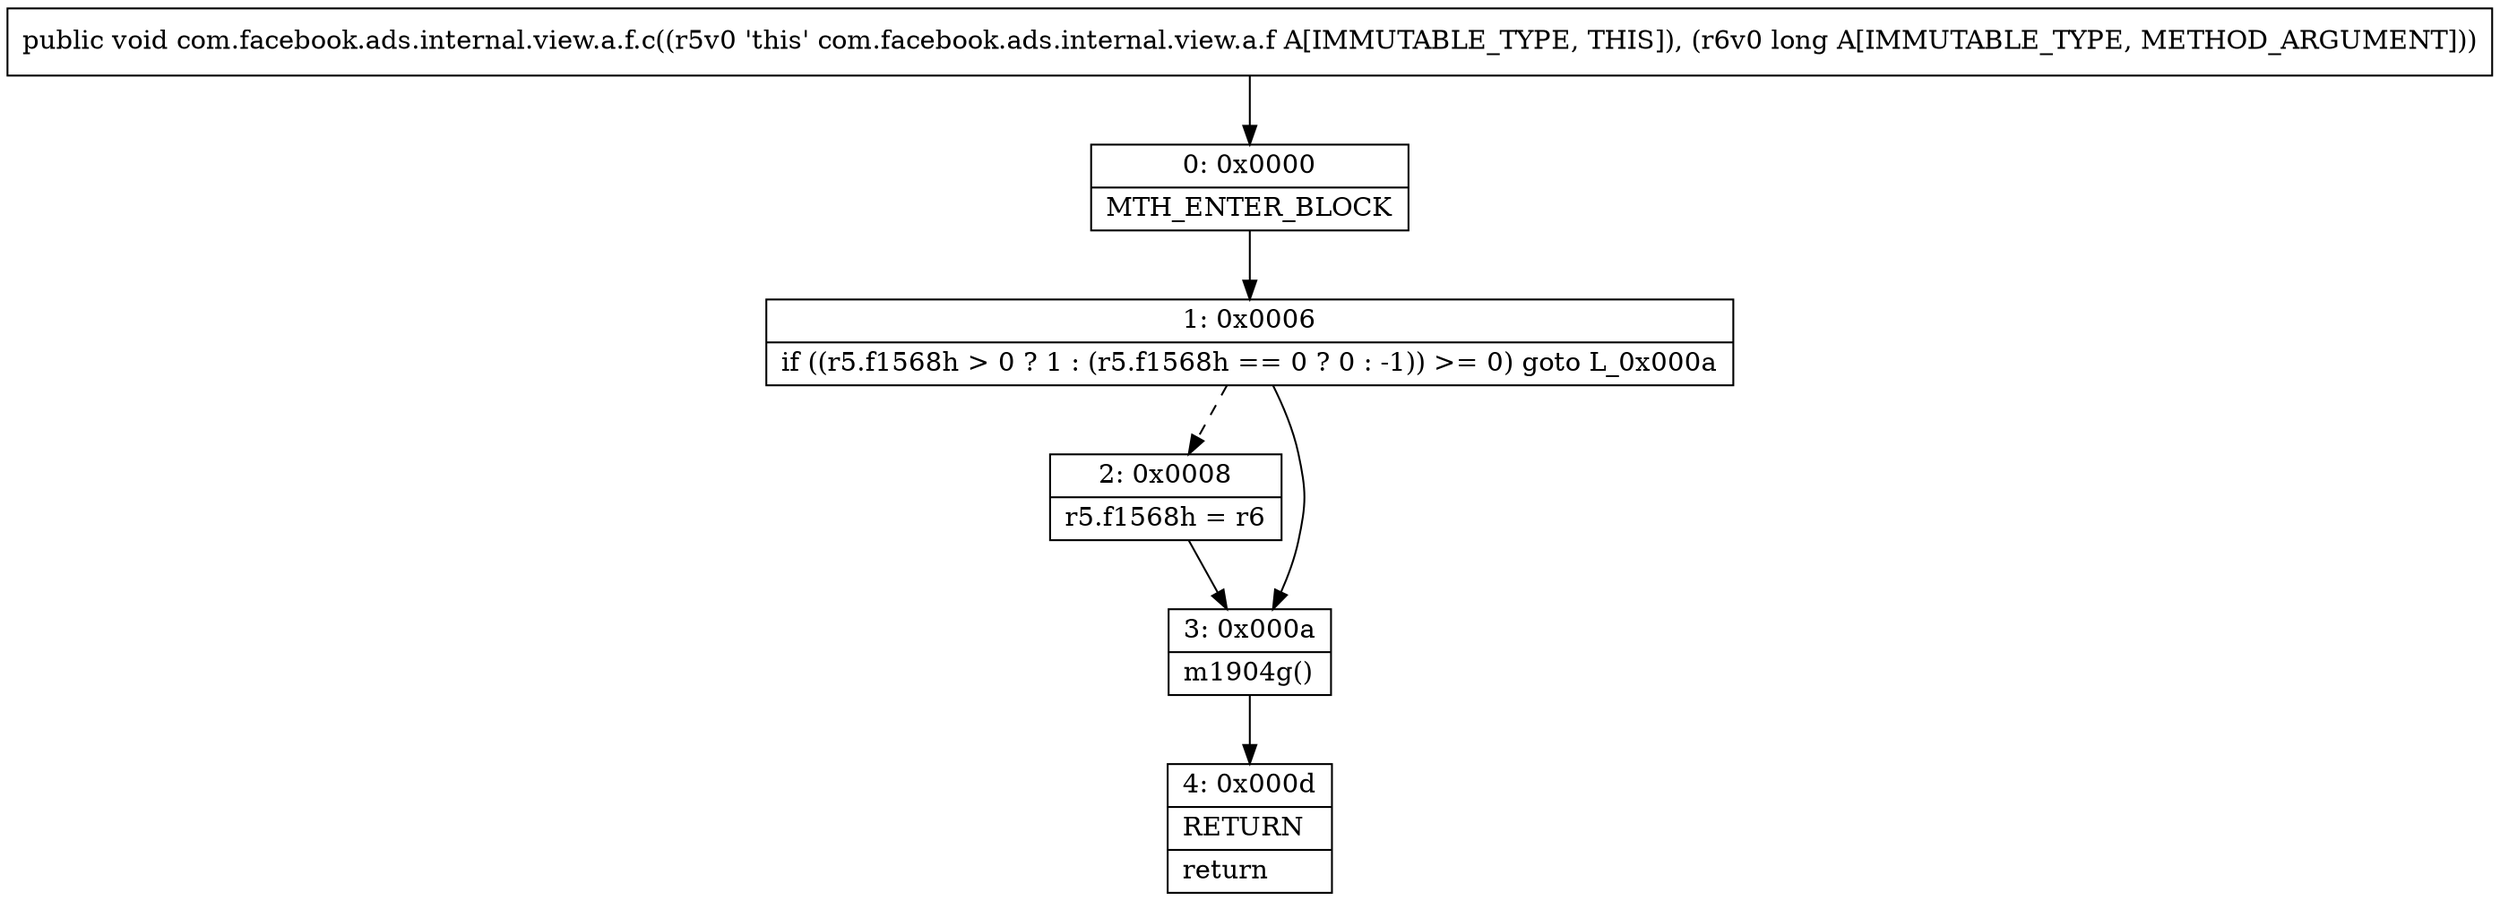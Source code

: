 digraph "CFG forcom.facebook.ads.internal.view.a.f.c(J)V" {
Node_0 [shape=record,label="{0\:\ 0x0000|MTH_ENTER_BLOCK\l}"];
Node_1 [shape=record,label="{1\:\ 0x0006|if ((r5.f1568h \> 0 ? 1 : (r5.f1568h == 0 ? 0 : \-1)) \>= 0) goto L_0x000a\l}"];
Node_2 [shape=record,label="{2\:\ 0x0008|r5.f1568h = r6\l}"];
Node_3 [shape=record,label="{3\:\ 0x000a|m1904g()\l}"];
Node_4 [shape=record,label="{4\:\ 0x000d|RETURN\l|return\l}"];
MethodNode[shape=record,label="{public void com.facebook.ads.internal.view.a.f.c((r5v0 'this' com.facebook.ads.internal.view.a.f A[IMMUTABLE_TYPE, THIS]), (r6v0 long A[IMMUTABLE_TYPE, METHOD_ARGUMENT])) }"];
MethodNode -> Node_0;
Node_0 -> Node_1;
Node_1 -> Node_2[style=dashed];
Node_1 -> Node_3;
Node_2 -> Node_3;
Node_3 -> Node_4;
}

